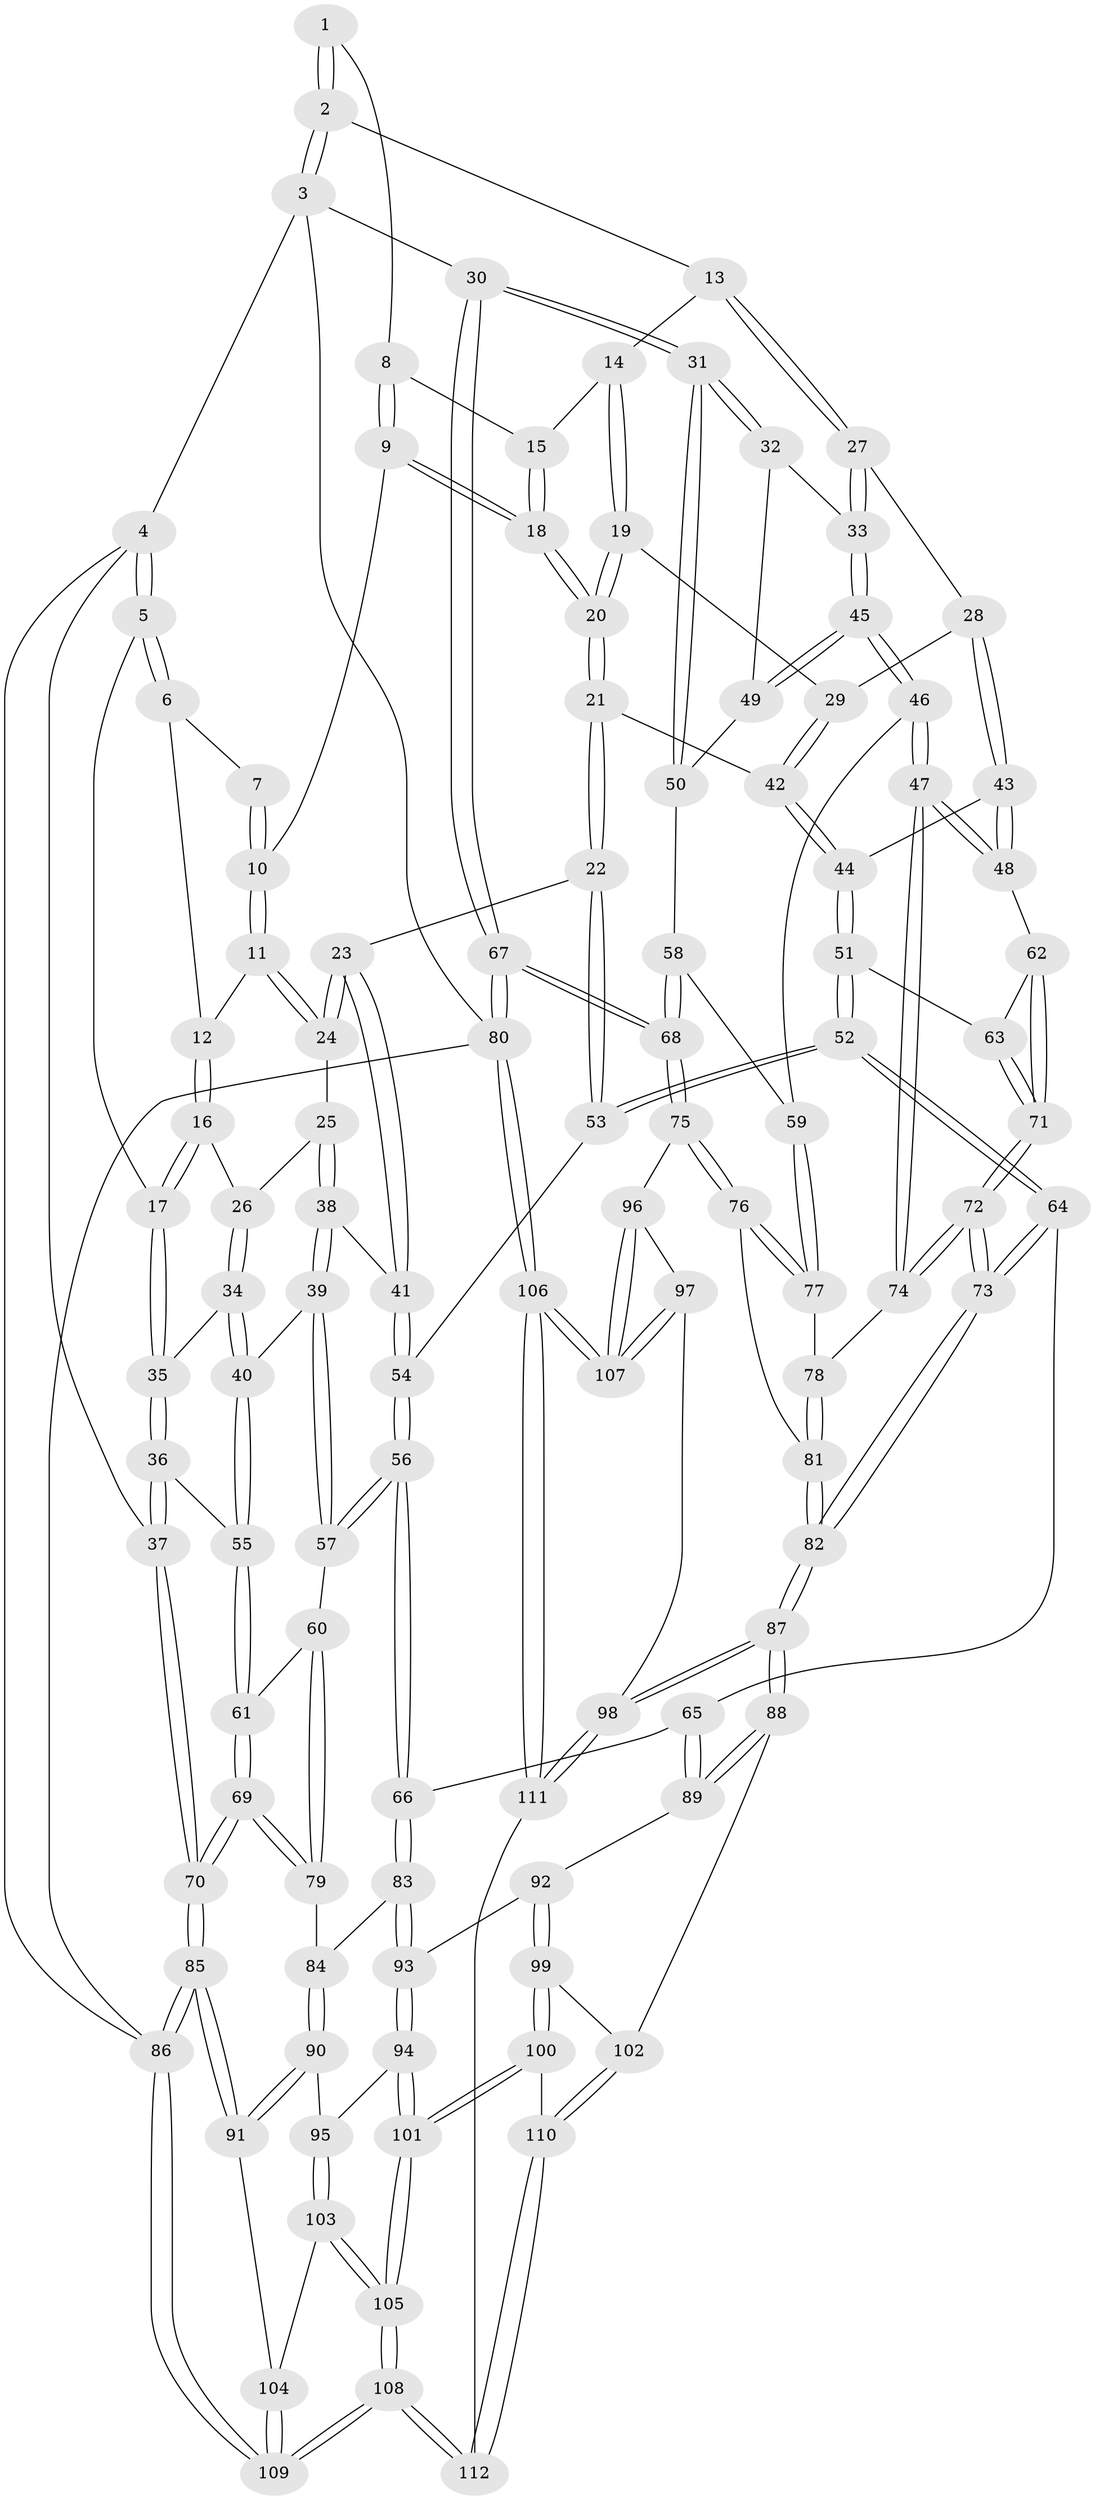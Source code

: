 // coarse degree distribution, {4: 0.5147058823529411, 6: 0.10294117647058823, 7: 0.014705882352941176, 3: 0.17647058823529413, 5: 0.19117647058823528}
// Generated by graph-tools (version 1.1) at 2025/24/03/03/25 07:24:36]
// undirected, 112 vertices, 277 edges
graph export_dot {
graph [start="1"]
  node [color=gray90,style=filled];
  1 [pos="+0.6697433573510745+0"];
  2 [pos="+0.7649464903044725+0"];
  3 [pos="+1+0"];
  4 [pos="+0+0"];
  5 [pos="+0+0"];
  6 [pos="+0.19968638216302365+0"];
  7 [pos="+0.4921162885976128+0"];
  8 [pos="+0.591847819136393+0"];
  9 [pos="+0.4879206548789687+0.08349474341980125"];
  10 [pos="+0.44326184747993663+0.07551806031982063"];
  11 [pos="+0.3942990099063581+0.10038116054827084"];
  12 [pos="+0.24445529331952748+0"];
  13 [pos="+0.7579542439153123+0.08309601572929"];
  14 [pos="+0.6297540558698165+0.1031575890753278"];
  15 [pos="+0.5986005111105419+0.07057294529591895"];
  16 [pos="+0.20574969811841187+0.13715105658131896"];
  17 [pos="+0.1190588499780724+0.16755309234054705"];
  18 [pos="+0.537924109589463+0.1388842875887089"];
  19 [pos="+0.6143348327474992+0.19697526172371996"];
  20 [pos="+0.5535041121864154+0.209656957661908"];
  21 [pos="+0.5170183516700225+0.25240772670571643"];
  22 [pos="+0.5119845422327518+0.25484252627064974"];
  23 [pos="+0.49666633228477813+0.25113968095811545"];
  24 [pos="+0.37730076706989774+0.15969093361731335"];
  25 [pos="+0.31873581457607164+0.19133451150836"];
  26 [pos="+0.25705323471548513+0.17533988657978805"];
  27 [pos="+0.7853641194165715+0.19116519985061073"];
  28 [pos="+0.7238528957404052+0.21359381785322254"];
  29 [pos="+0.7023657530223592+0.21334138547241235"];
  30 [pos="+1+0.10706611046877378"];
  31 [pos="+1+0.10961830441310402"];
  32 [pos="+0.8176937687728268+0.19411443030664208"];
  33 [pos="+0.7883195537420048+0.19287065452631574"];
  34 [pos="+0.19678216834138332+0.31948203757512234"];
  35 [pos="+0.08510654372129951+0.2117613752804057"];
  36 [pos="+0+0.287634558506078"];
  37 [pos="+0+0.31159665600627634"];
  38 [pos="+0.3257349083559665+0.3157739900721012"];
  39 [pos="+0.29426577712398466+0.3364088365520765"];
  40 [pos="+0.2017630313691706+0.3329078670292952"];
  41 [pos="+0.35678334428401276+0.3260678964332787"];
  42 [pos="+0.6129349836726815+0.32055352928905"];
  43 [pos="+0.6691386920113441+0.37046219263644314"];
  44 [pos="+0.6450208092265604+0.36734417501516303"];
  45 [pos="+0.793820793062651+0.349120327535394"];
  46 [pos="+0.7921366247311934+0.41116997936752375"];
  47 [pos="+0.7524163095039718+0.4251710706003633"];
  48 [pos="+0.7280871854184238+0.41645071566563197"];
  49 [pos="+0.888371540900365+0.3099164597285421"];
  50 [pos="+0.9214495138353566+0.34940701354955883"];
  51 [pos="+0.5677983349692314+0.42053312690609235"];
  52 [pos="+0.5189296216569278+0.4155735546225505"];
  53 [pos="+0.5005199993122966+0.3691664114342429"];
  54 [pos="+0.3906741720944664+0.3730102858306938"];
  55 [pos="+0.1681329760623266+0.38589218667977276"];
  56 [pos="+0.3728056208203224+0.5733177846187322"];
  57 [pos="+0.30148903081260187+0.5078844473823383"];
  58 [pos="+0.8984005711623145+0.39315671623623943"];
  59 [pos="+0.7951670419973557+0.4121781702775549"];
  60 [pos="+0.19701669099126418+0.47143056500628816"];
  61 [pos="+0.1680957133508295+0.4424695855479288"];
  62 [pos="+0.6604321633730781+0.4578265419847385"];
  63 [pos="+0.5886150419758632+0.4499969036079729"];
  64 [pos="+0.41079222196202597+0.5819968650597125"];
  65 [pos="+0.4086088686106843+0.5822628874358851"];
  66 [pos="+0.3770877802538013+0.5800004617801078"];
  67 [pos="+1+0.6491447397951913"];
  68 [pos="+1+0.6499873604089872"];
  69 [pos="+0+0.5358604348222114"];
  70 [pos="+0+0.5308953218259873"];
  71 [pos="+0.6154627253176099+0.5509982685673264"];
  72 [pos="+0.6158110508513038+0.5681614590678832"];
  73 [pos="+0.5902931388778062+0.6432244956175899"];
  74 [pos="+0.740158314362808+0.4732156330362545"];
  75 [pos="+1+0.6613729931999982"];
  76 [pos="+0.9772324813906689+0.6238108218784285"];
  77 [pos="+0.8744729410662201+0.5503579239608113"];
  78 [pos="+0.7572162889018269+0.5592028226633682"];
  79 [pos="+0.12634869839710572+0.6163131205880323"];
  80 [pos="+1+1"];
  81 [pos="+0.7041555408882347+0.6605007596187518"];
  82 [pos="+0.6429987885717939+0.702363395250892"];
  83 [pos="+0.34653235814674554+0.612162541327715"];
  84 [pos="+0.1674111873080063+0.6566893650177765"];
  85 [pos="+0+0.7495863359920233"];
  86 [pos="+0+1"];
  87 [pos="+0.6570602793404744+0.81201575030963"];
  88 [pos="+0.5914252016896306+0.838216920878687"];
  89 [pos="+0.44546436338345585+0.776089559115054"];
  90 [pos="+0.1371437915164331+0.778737796341677"];
  91 [pos="+0+0.7594544791988226"];
  92 [pos="+0.40550937095728684+0.800922023715462"];
  93 [pos="+0.32420448846775385+0.7402407636734687"];
  94 [pos="+0.3054521630512395+0.7681038675567126"];
  95 [pos="+0.1384705514945697+0.7805265225714382"];
  96 [pos="+1+0.7060076488420678"];
  97 [pos="+0.7450505091717295+0.8403261336169532"];
  98 [pos="+0.66145318756221+0.815857922213953"];
  99 [pos="+0.4026042261102116+0.8911475927387913"];
  100 [pos="+0.3166409917883736+0.9381931261790344"];
  101 [pos="+0.3068320722762896+0.9428255935186816"];
  102 [pos="+0.5240209763640072+0.8886562863620828"];
  103 [pos="+0.16236764294226003+0.8760756147641202"];
  104 [pos="+0.06266274783572119+0.9217017414121481"];
  105 [pos="+0.27414129480399535+0.9825671065476406"];
  106 [pos="+0.9871535435341671+1"];
  107 [pos="+0.8785432056996995+1"];
  108 [pos="+0.2616291440421466+1"];
  109 [pos="+0.0013739184473880058+1"];
  110 [pos="+0.506215240700816+0.9861848358579459"];
  111 [pos="+0.6351515687720869+1"];
  112 [pos="+0.49319110375498626+1"];
  1 -- 2;
  1 -- 2;
  1 -- 8;
  2 -- 3;
  2 -- 3;
  2 -- 13;
  3 -- 4;
  3 -- 30;
  3 -- 80;
  4 -- 5;
  4 -- 5;
  4 -- 37;
  4 -- 86;
  5 -- 6;
  5 -- 6;
  5 -- 17;
  6 -- 7;
  6 -- 12;
  7 -- 10;
  7 -- 10;
  8 -- 9;
  8 -- 9;
  8 -- 15;
  9 -- 10;
  9 -- 18;
  9 -- 18;
  10 -- 11;
  10 -- 11;
  11 -- 12;
  11 -- 24;
  11 -- 24;
  12 -- 16;
  12 -- 16;
  13 -- 14;
  13 -- 27;
  13 -- 27;
  14 -- 15;
  14 -- 19;
  14 -- 19;
  15 -- 18;
  15 -- 18;
  16 -- 17;
  16 -- 17;
  16 -- 26;
  17 -- 35;
  17 -- 35;
  18 -- 20;
  18 -- 20;
  19 -- 20;
  19 -- 20;
  19 -- 29;
  20 -- 21;
  20 -- 21;
  21 -- 22;
  21 -- 22;
  21 -- 42;
  22 -- 23;
  22 -- 53;
  22 -- 53;
  23 -- 24;
  23 -- 24;
  23 -- 41;
  23 -- 41;
  24 -- 25;
  25 -- 26;
  25 -- 38;
  25 -- 38;
  26 -- 34;
  26 -- 34;
  27 -- 28;
  27 -- 33;
  27 -- 33;
  28 -- 29;
  28 -- 43;
  28 -- 43;
  29 -- 42;
  29 -- 42;
  30 -- 31;
  30 -- 31;
  30 -- 67;
  30 -- 67;
  31 -- 32;
  31 -- 32;
  31 -- 50;
  31 -- 50;
  32 -- 33;
  32 -- 49;
  33 -- 45;
  33 -- 45;
  34 -- 35;
  34 -- 40;
  34 -- 40;
  35 -- 36;
  35 -- 36;
  36 -- 37;
  36 -- 37;
  36 -- 55;
  37 -- 70;
  37 -- 70;
  38 -- 39;
  38 -- 39;
  38 -- 41;
  39 -- 40;
  39 -- 57;
  39 -- 57;
  40 -- 55;
  40 -- 55;
  41 -- 54;
  41 -- 54;
  42 -- 44;
  42 -- 44;
  43 -- 44;
  43 -- 48;
  43 -- 48;
  44 -- 51;
  44 -- 51;
  45 -- 46;
  45 -- 46;
  45 -- 49;
  45 -- 49;
  46 -- 47;
  46 -- 47;
  46 -- 59;
  47 -- 48;
  47 -- 48;
  47 -- 74;
  47 -- 74;
  48 -- 62;
  49 -- 50;
  50 -- 58;
  51 -- 52;
  51 -- 52;
  51 -- 63;
  52 -- 53;
  52 -- 53;
  52 -- 64;
  52 -- 64;
  53 -- 54;
  54 -- 56;
  54 -- 56;
  55 -- 61;
  55 -- 61;
  56 -- 57;
  56 -- 57;
  56 -- 66;
  56 -- 66;
  57 -- 60;
  58 -- 59;
  58 -- 68;
  58 -- 68;
  59 -- 77;
  59 -- 77;
  60 -- 61;
  60 -- 79;
  60 -- 79;
  61 -- 69;
  61 -- 69;
  62 -- 63;
  62 -- 71;
  62 -- 71;
  63 -- 71;
  63 -- 71;
  64 -- 65;
  64 -- 73;
  64 -- 73;
  65 -- 66;
  65 -- 89;
  65 -- 89;
  66 -- 83;
  66 -- 83;
  67 -- 68;
  67 -- 68;
  67 -- 80;
  67 -- 80;
  68 -- 75;
  68 -- 75;
  69 -- 70;
  69 -- 70;
  69 -- 79;
  69 -- 79;
  70 -- 85;
  70 -- 85;
  71 -- 72;
  71 -- 72;
  72 -- 73;
  72 -- 73;
  72 -- 74;
  72 -- 74;
  73 -- 82;
  73 -- 82;
  74 -- 78;
  75 -- 76;
  75 -- 76;
  75 -- 96;
  76 -- 77;
  76 -- 77;
  76 -- 81;
  77 -- 78;
  78 -- 81;
  78 -- 81;
  79 -- 84;
  80 -- 106;
  80 -- 106;
  80 -- 86;
  81 -- 82;
  81 -- 82;
  82 -- 87;
  82 -- 87;
  83 -- 84;
  83 -- 93;
  83 -- 93;
  84 -- 90;
  84 -- 90;
  85 -- 86;
  85 -- 86;
  85 -- 91;
  85 -- 91;
  86 -- 109;
  86 -- 109;
  87 -- 88;
  87 -- 88;
  87 -- 98;
  87 -- 98;
  88 -- 89;
  88 -- 89;
  88 -- 102;
  89 -- 92;
  90 -- 91;
  90 -- 91;
  90 -- 95;
  91 -- 104;
  92 -- 93;
  92 -- 99;
  92 -- 99;
  93 -- 94;
  93 -- 94;
  94 -- 95;
  94 -- 101;
  94 -- 101;
  95 -- 103;
  95 -- 103;
  96 -- 97;
  96 -- 107;
  96 -- 107;
  97 -- 98;
  97 -- 107;
  97 -- 107;
  98 -- 111;
  98 -- 111;
  99 -- 100;
  99 -- 100;
  99 -- 102;
  100 -- 101;
  100 -- 101;
  100 -- 110;
  101 -- 105;
  101 -- 105;
  102 -- 110;
  102 -- 110;
  103 -- 104;
  103 -- 105;
  103 -- 105;
  104 -- 109;
  104 -- 109;
  105 -- 108;
  105 -- 108;
  106 -- 107;
  106 -- 107;
  106 -- 111;
  106 -- 111;
  108 -- 109;
  108 -- 109;
  108 -- 112;
  108 -- 112;
  110 -- 112;
  110 -- 112;
  111 -- 112;
}
